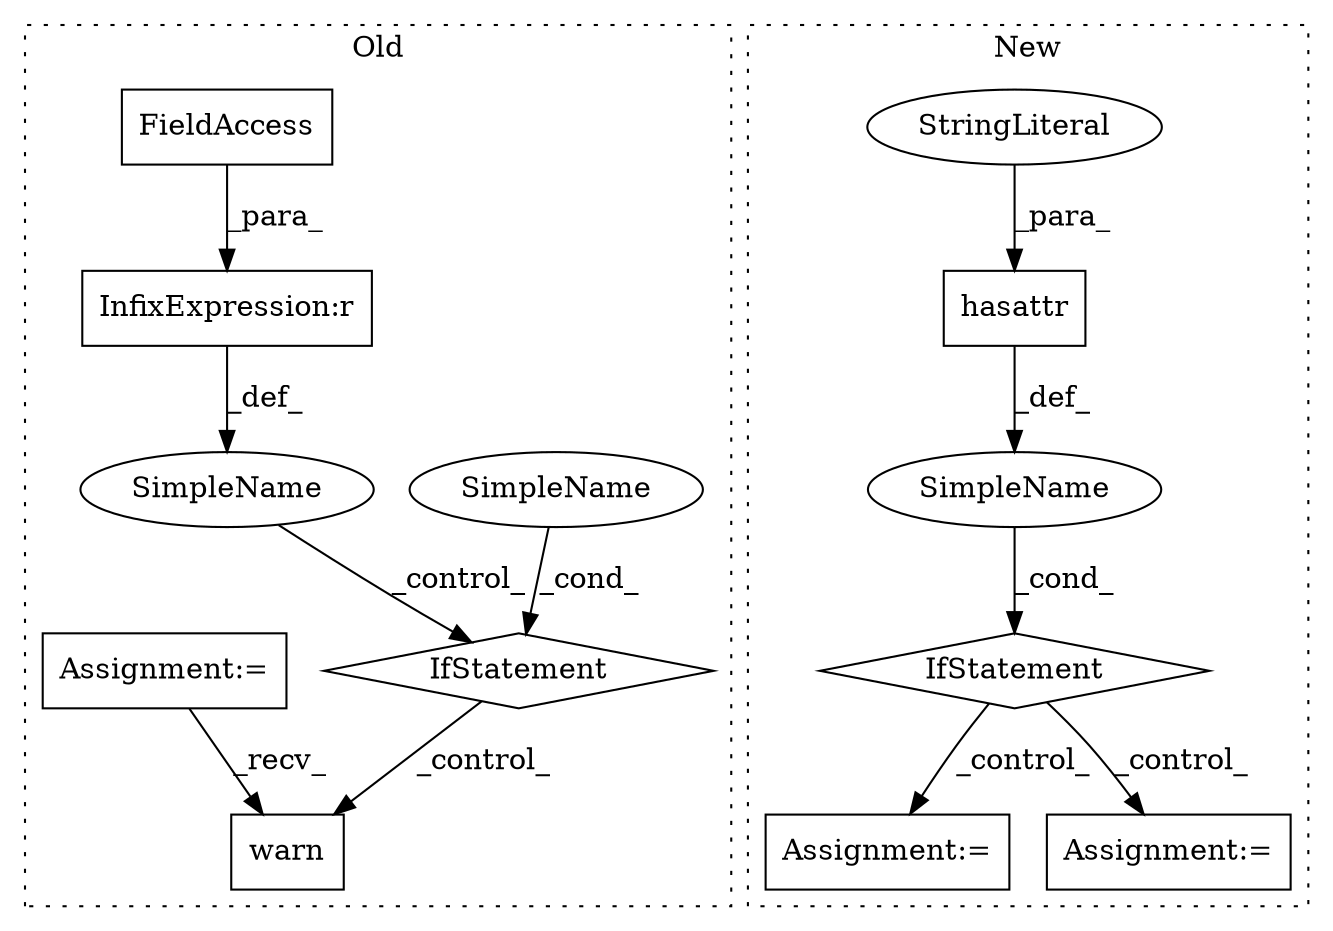 digraph G {
subgraph cluster0 {
1 [label="warn" a="32" s="1874,1965" l="5,1" shape="box"];
4 [label="IfStatement" a="25" s="1825,1855" l="4,2" shape="diamond"];
7 [label="SimpleName" a="42" s="" l="" shape="ellipse"];
8 [label="SimpleName" a="42" s="" l="" shape="ellipse"];
10 [label="InfixExpression:r" a="27" s="1699" l="4" shape="box"];
11 [label="FieldAccess" a="22" s="1681" l="18" shape="box"];
12 [label="Assignment:=" a="7" s="1648" l="8" shape="box"];
label = "Old";
style="dotted";
}
subgraph cluster1 {
2 [label="hasattr" a="32" s="1448,1469" l="8,1" shape="box"];
3 [label="IfStatement" a="25" s="1420,1470" l="4,2" shape="diamond"];
5 [label="SimpleName" a="42" s="" l="" shape="ellipse"];
6 [label="Assignment:=" a="7" s="1605" l="1" shape="box"];
9 [label="StringLiteral" a="45" s="1461" l="8" shape="ellipse"];
13 [label="Assignment:=" a="7" s="1527" l="1" shape="box"];
label = "New";
style="dotted";
}
2 -> 5 [label="_def_"];
3 -> 6 [label="_control_"];
3 -> 13 [label="_control_"];
4 -> 1 [label="_control_"];
5 -> 3 [label="_cond_"];
7 -> 4 [label="_control_"];
8 -> 4 [label="_cond_"];
9 -> 2 [label="_para_"];
10 -> 7 [label="_def_"];
11 -> 10 [label="_para_"];
12 -> 1 [label="_recv_"];
}